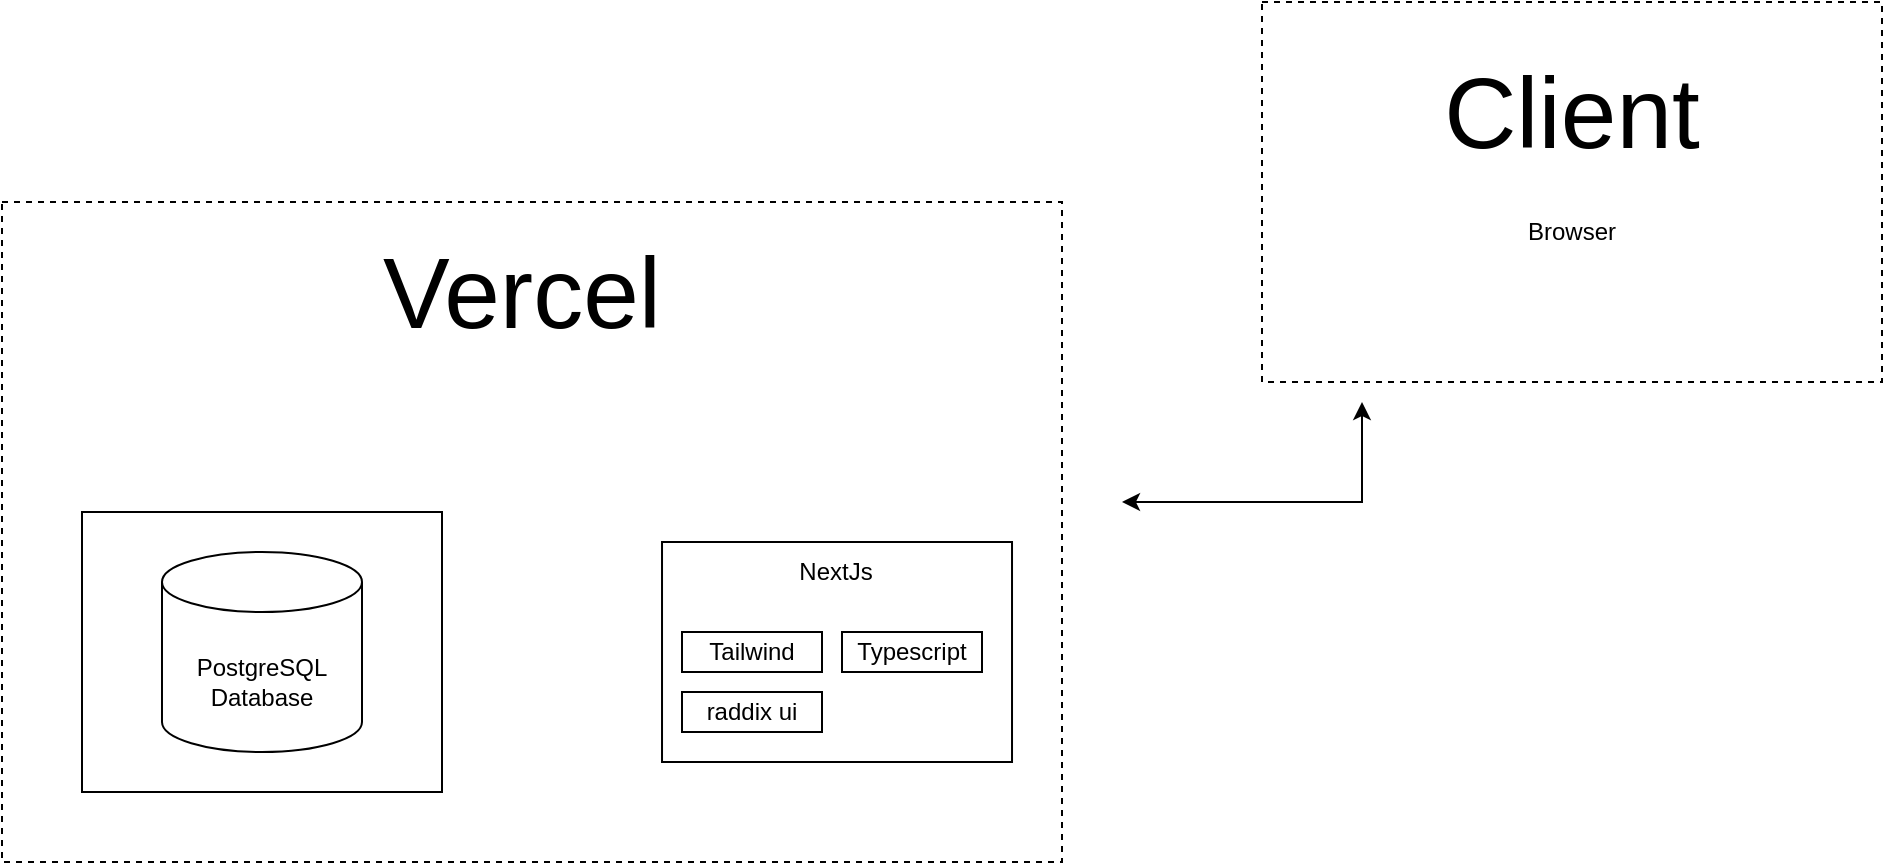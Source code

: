 <mxfile version="26.2.9">
  <diagram name="Page-1" id="6133507b-19e7-1e82-6fc7-422aa6c4b21f">
    <mxGraphModel dx="1090" dy="725" grid="1" gridSize="10" guides="1" tooltips="1" connect="1" arrows="1" fold="1" page="1" pageScale="1" pageWidth="1100" pageHeight="850" background="none" math="0" shadow="0">
      <root>
        <mxCell id="0" />
        <mxCell id="1" parent="0" />
        <mxCell id="18" value="" style="whiteSpace=wrap;html=1;fillColor=none;dashed=1;" parent="1" vertex="1">
          <mxGeometry x="80" y="170" width="530" height="330" as="geometry" />
        </mxCell>
        <mxCell id="19" value="&lt;font style=&quot;font-size: 50px;&quot;&gt;Vercel&lt;/font&gt;" style="text;html=1;strokeColor=none;fillColor=none;align=center;verticalAlign=middle;whiteSpace=wrap;rounded=0;" parent="1" vertex="1">
          <mxGeometry x="260" y="180" width="160" height="70" as="geometry" />
        </mxCell>
        <mxCell id="21" value="" style="rounded=0;whiteSpace=wrap;html=1;dashed=1;fillColor=none;" parent="1" vertex="1">
          <mxGeometry x="710" y="70" width="310" height="190" as="geometry" />
        </mxCell>
        <mxCell id="24" value="&lt;font style=&quot;font-size: 50px;&quot;&gt;Client&lt;/font&gt;" style="text;html=1;strokeColor=none;fillColor=none;align=center;verticalAlign=middle;whiteSpace=wrap;rounded=0;" parent="1" vertex="1">
          <mxGeometry x="785" y="90" width="160" height="70" as="geometry" />
        </mxCell>
        <mxCell id="29" value="" style="group" parent="1" vertex="1" connectable="0">
          <mxGeometry x="410" y="340" width="175" height="110" as="geometry" />
        </mxCell>
        <mxCell id="14" value="" style="rounded=0;whiteSpace=wrap;html=1;fillColor=none;" parent="29" vertex="1">
          <mxGeometry x="0.01" width="175" height="110" as="geometry" />
        </mxCell>
        <mxCell id="15" value="NextJs" style="text;html=1;strokeColor=none;fillColor=none;align=center;verticalAlign=middle;whiteSpace=wrap;rounded=0;" parent="29" vertex="1">
          <mxGeometry x="59.38" width="56.25" height="30" as="geometry" />
        </mxCell>
        <mxCell id="36" value="" style="group" parent="29" vertex="1" connectable="0">
          <mxGeometry x="10" y="70" width="70" height="30" as="geometry" />
        </mxCell>
        <mxCell id="34" value="" style="rounded=0;whiteSpace=wrap;html=1;fillColor=none;" parent="36" vertex="1">
          <mxGeometry y="5" width="70" height="20" as="geometry" />
        </mxCell>
        <mxCell id="35" value="raddix ui" style="text;html=1;strokeColor=none;fillColor=none;align=center;verticalAlign=middle;whiteSpace=wrap;rounded=0;" parent="36" vertex="1">
          <mxGeometry x="5" width="60" height="30" as="geometry" />
        </mxCell>
        <mxCell id="38" value="" style="group" parent="29" vertex="1" connectable="0">
          <mxGeometry x="10" y="40" width="70" height="30" as="geometry" />
        </mxCell>
        <mxCell id="39" value="" style="rounded=0;whiteSpace=wrap;html=1;fillColor=none;" parent="38" vertex="1">
          <mxGeometry y="5" width="70" height="20" as="geometry" />
        </mxCell>
        <mxCell id="40" value="Tailwind" style="text;html=1;strokeColor=none;fillColor=none;align=center;verticalAlign=middle;whiteSpace=wrap;rounded=0;" parent="38" vertex="1">
          <mxGeometry x="5" width="60" height="30" as="geometry" />
        </mxCell>
        <mxCell id="51" value="" style="group" parent="29" vertex="1" connectable="0">
          <mxGeometry x="90" y="40" width="70" height="30" as="geometry" />
        </mxCell>
        <mxCell id="52" value="" style="rounded=0;whiteSpace=wrap;html=1;fillColor=none;" parent="51" vertex="1">
          <mxGeometry y="5" width="70" height="20" as="geometry" />
        </mxCell>
        <mxCell id="53" value="Typescript" style="text;html=1;strokeColor=none;fillColor=none;align=center;verticalAlign=middle;whiteSpace=wrap;rounded=0;" parent="51" vertex="1">
          <mxGeometry x="5" width="60" height="30" as="geometry" />
        </mxCell>
        <mxCell id="33" value="" style="endArrow=classic;startArrow=classic;html=1;rounded=0;" parent="1" edge="1">
          <mxGeometry width="50" height="50" relative="1" as="geometry">
            <mxPoint x="640" y="320" as="sourcePoint" />
            <mxPoint x="760" y="270" as="targetPoint" />
            <Array as="points">
              <mxPoint x="760" y="320" />
            </Array>
          </mxGeometry>
        </mxCell>
        <mxCell id="57" value="Browser" style="text;html=1;strokeColor=none;fillColor=none;align=center;verticalAlign=middle;whiteSpace=wrap;rounded=0;" parent="1" vertex="1">
          <mxGeometry x="835" y="170" width="60" height="30" as="geometry" />
        </mxCell>
        <mxCell id="b8t20Smk1ultGVDZWlLf-57" value="" style="group" vertex="1" connectable="0" parent="1">
          <mxGeometry x="120" y="325" width="180" height="140" as="geometry" />
        </mxCell>
        <mxCell id="22" value="" style="rounded=0;whiteSpace=wrap;html=1;fillColor=none;" parent="b8t20Smk1ultGVDZWlLf-57" vertex="1">
          <mxGeometry width="180" height="140" as="geometry" />
        </mxCell>
        <mxCell id="28" value="" style="group" parent="b8t20Smk1ultGVDZWlLf-57" vertex="1" connectable="0">
          <mxGeometry x="40" y="20" width="100" height="100" as="geometry" />
        </mxCell>
        <mxCell id="16" value="" style="shape=cylinder3;whiteSpace=wrap;html=1;boundedLbl=1;backgroundOutline=1;size=15;" parent="28" vertex="1">
          <mxGeometry width="100" height="100" as="geometry" />
        </mxCell>
        <mxCell id="17" value="PostgreSQL&lt;br&gt;Database" style="text;html=1;strokeColor=none;fillColor=none;align=center;verticalAlign=middle;whiteSpace=wrap;rounded=0;" parent="28" vertex="1">
          <mxGeometry x="15" y="50" width="70" height="30" as="geometry" />
        </mxCell>
      </root>
    </mxGraphModel>
  </diagram>
</mxfile>

